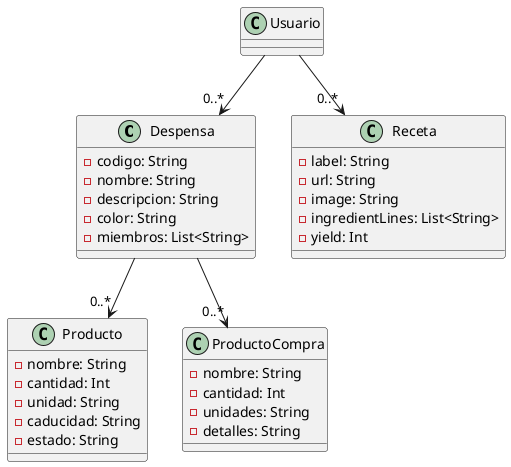 @startuml
class Despensa {
  - codigo: String
  - nombre: String
  - descripcion: String
  - color: String
  - miembros: List<String>
}

class Producto {
  - nombre: String
  - cantidad: Int
  - unidad: String
  - caducidad: String
  - estado: String
}

class ProductoCompra {
  - nombre: String
  - cantidad: Int
  - unidades: String
  - detalles: String
}

class Receta {
  - label: String
  - url: String
  - image: String
  - ingredientLines: List<String>
  - yield: Int
}

Despensa --> "0..*" Producto
Despensa --> "0..*" ProductoCompra
Usuario --> "0..*" Despensa
Usuario --> "0..*" Receta
@enduml
